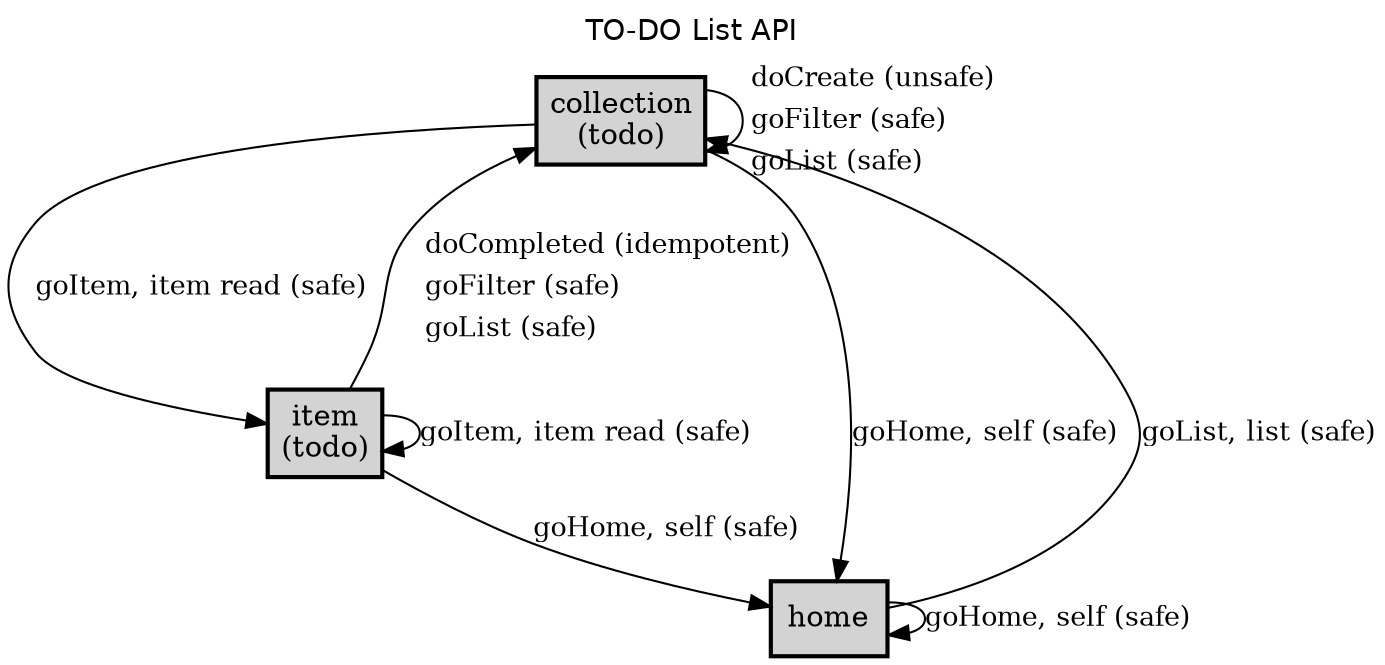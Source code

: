 digraph application_state_diagram {
  graph [
    labelloc="t";
    fontname="Helvetica"
    label="TO-DO List API";
    URL="index.html" target="_parent"
  ];
  node [shape = box, style = "bold,filled" fillcolor="lightgray"];

    collection [margin=0.02, label=<<table cellspacing="0" cellpadding="5" border="0"><tr><td>collection<br />(todo)<br /></td></tr></table>>,shape=box URL="docs/semantic.collection.html" target="_parent"]
    item [margin=0.02, label=<<table cellspacing="0" cellpadding="5" border="0"><tr><td>item<br />(todo)<br /></td></tr></table>>,shape=box URL="docs/semantic.item.html" target="_parent"]

    collection -> collection [label=<<table border="0"><tr><td align="left" href="docs/unsafe.doCreate.html">doCreate (unsafe)</td></tr><tr><td align="left" href="docs/safe.goFilter.html">goFilter (safe)</td></tr><tr><td align="left" href="docs/safe.goList.html">goList (safe)</td></tr></table>> fontsize=13];
    collection -> home [label = <goHome, self (safe)> URL="docs/safe.goHome.html" target="_parent" fontsize=13];
    collection -> item [label = <goItem, item read (safe)> URL="docs/safe.goItem.html" target="_parent" fontsize=13];
    home -> collection [label = <goList, list (safe)> URL="docs/safe.goList.html" target="_parent" fontsize=13];
    home -> home [label = <goHome, self (safe)> URL="docs/safe.goHome.html" target="_parent" fontsize=13];
    item -> collection [label=<<table border="0"><tr><td align="left" href="docs/idempotent.doCompleted.html">doCompleted (idempotent)</td></tr><tr><td align="left" href="docs/safe.goFilter.html">goFilter (safe)</td></tr><tr><td align="left" href="docs/safe.goList.html">goList (safe)</td></tr></table>> fontsize=13];
    item -> home [label = <goHome, self (safe)> URL="docs/safe.goHome.html" target="_parent" fontsize=13];
    item -> item [label = <goItem, item read (safe)> URL="docs/safe.goItem.html" target="_parent" fontsize=13];

    home [label = <home> URL="docs/semantic.home.html" target="_parent"]

}